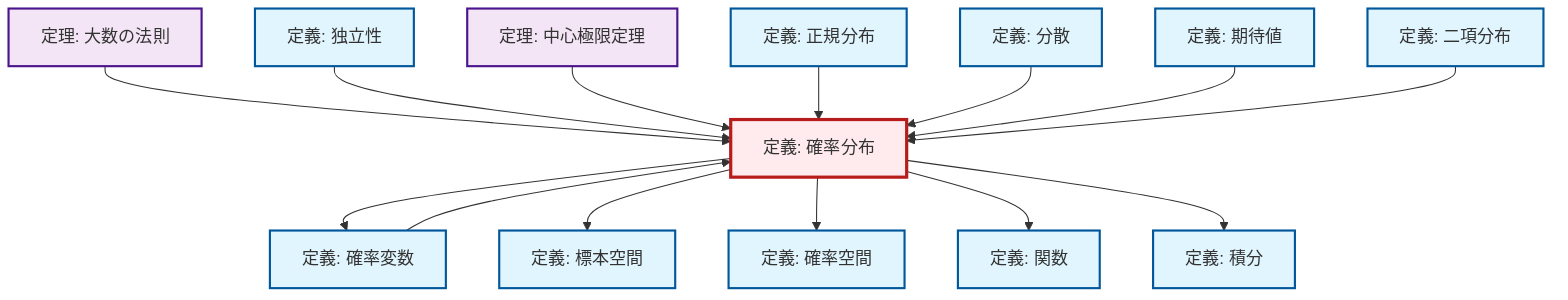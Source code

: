 graph TD
    classDef definition fill:#e1f5fe,stroke:#01579b,stroke-width:2px
    classDef theorem fill:#f3e5f5,stroke:#4a148c,stroke-width:2px
    classDef axiom fill:#fff3e0,stroke:#e65100,stroke-width:2px
    classDef example fill:#e8f5e9,stroke:#1b5e20,stroke-width:2px
    classDef current fill:#ffebee,stroke:#b71c1c,stroke-width:3px
    def-probability-space["定義: 確率空間"]:::definition
    def-probability-distribution["定義: 確率分布"]:::definition
    def-function["定義: 関数"]:::definition
    def-variance["定義: 分散"]:::definition
    def-normal-distribution["定義: 正規分布"]:::definition
    def-integral["定義: 積分"]:::definition
    def-expectation["定義: 期待値"]:::definition
    thm-law-of-large-numbers["定理: 大数の法則"]:::theorem
    def-random-variable["定義: 確率変数"]:::definition
    def-sample-space["定義: 標本空間"]:::definition
    thm-central-limit["定理: 中心極限定理"]:::theorem
    def-independence["定義: 独立性"]:::definition
    def-binomial-distribution["定義: 二項分布"]:::definition
    def-probability-distribution --> def-random-variable
    thm-law-of-large-numbers --> def-probability-distribution
    def-independence --> def-probability-distribution
    thm-central-limit --> def-probability-distribution
    def-normal-distribution --> def-probability-distribution
    def-variance --> def-probability-distribution
    def-random-variable --> def-probability-distribution
    def-probability-distribution --> def-sample-space
    def-probability-distribution --> def-probability-space
    def-probability-distribution --> def-function
    def-expectation --> def-probability-distribution
    def-binomial-distribution --> def-probability-distribution
    def-probability-distribution --> def-integral
    class def-probability-distribution current